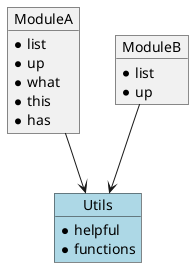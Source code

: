 @startuml Modules

' Write all modules here
object ModuleA {
    * list
    * up
    * what
    * this
    * has
}

object ModuleB {
    * list
    * up
}

object Utils #LightBlue {
    * helpful
    * functions
}

' Write all dependencies here
' X --> Y means X depends on Y
ModuleA --> Utils
ModuleB --> Utils

@enduml